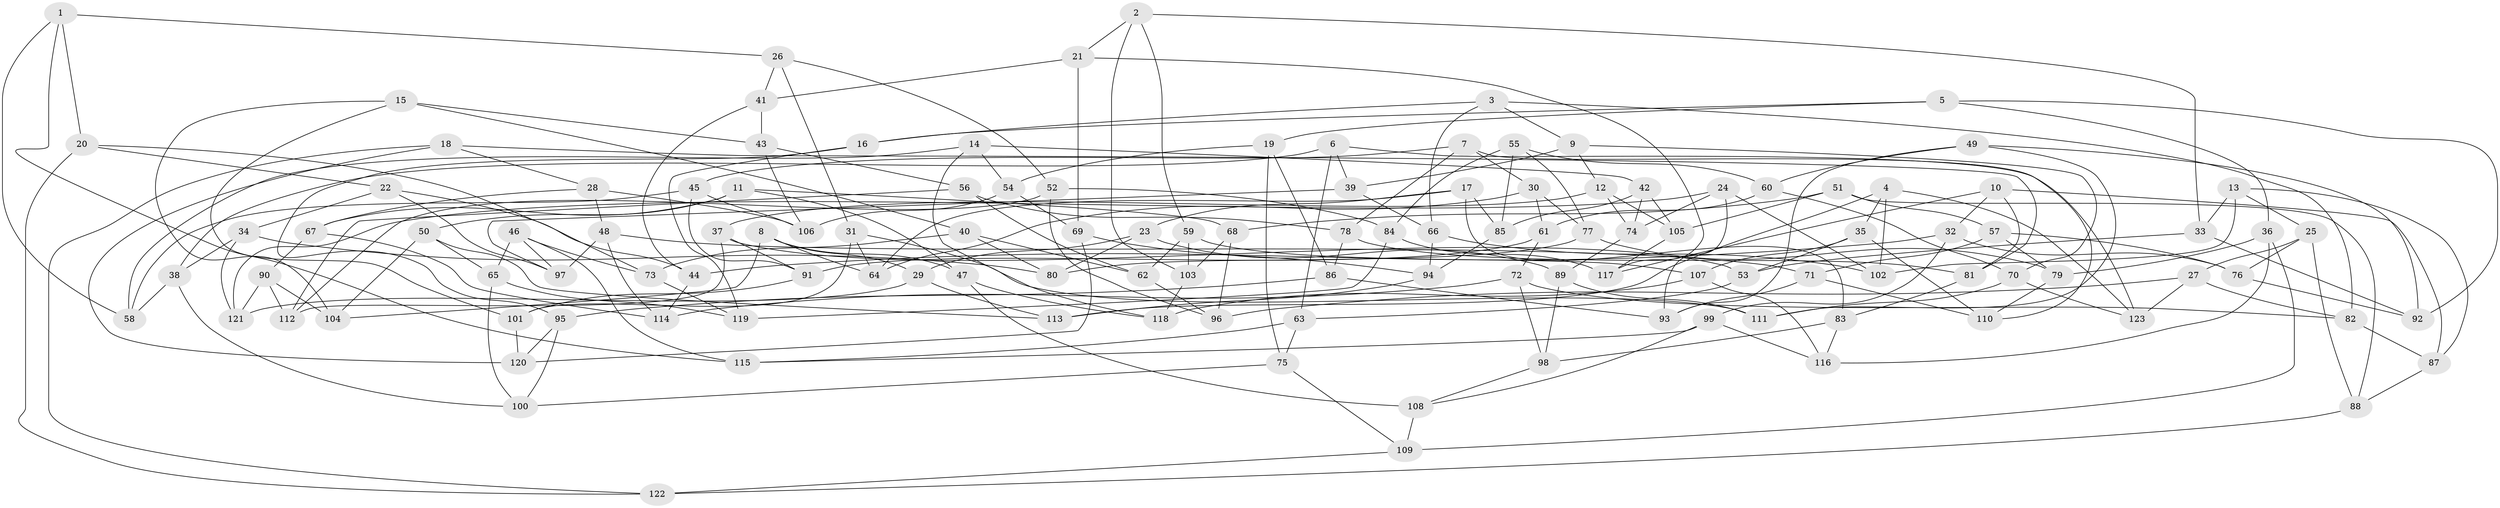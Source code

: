 // Generated by graph-tools (version 1.1) at 2025/50/03/09/25 03:50:46]
// undirected, 123 vertices, 246 edges
graph export_dot {
graph [start="1"]
  node [color=gray90,style=filled];
  1;
  2;
  3;
  4;
  5;
  6;
  7;
  8;
  9;
  10;
  11;
  12;
  13;
  14;
  15;
  16;
  17;
  18;
  19;
  20;
  21;
  22;
  23;
  24;
  25;
  26;
  27;
  28;
  29;
  30;
  31;
  32;
  33;
  34;
  35;
  36;
  37;
  38;
  39;
  40;
  41;
  42;
  43;
  44;
  45;
  46;
  47;
  48;
  49;
  50;
  51;
  52;
  53;
  54;
  55;
  56;
  57;
  58;
  59;
  60;
  61;
  62;
  63;
  64;
  65;
  66;
  67;
  68;
  69;
  70;
  71;
  72;
  73;
  74;
  75;
  76;
  77;
  78;
  79;
  80;
  81;
  82;
  83;
  84;
  85;
  86;
  87;
  88;
  89;
  90;
  91;
  92;
  93;
  94;
  95;
  96;
  97;
  98;
  99;
  100;
  101;
  102;
  103;
  104;
  105;
  106;
  107;
  108;
  109;
  110;
  111;
  112;
  113;
  114;
  115;
  116;
  117;
  118;
  119;
  120;
  121;
  122;
  123;
  1 -- 26;
  1 -- 115;
  1 -- 58;
  1 -- 20;
  2 -- 103;
  2 -- 21;
  2 -- 59;
  2 -- 33;
  3 -- 16;
  3 -- 82;
  3 -- 9;
  3 -- 66;
  4 -- 123;
  4 -- 35;
  4 -- 102;
  4 -- 113;
  5 -- 92;
  5 -- 36;
  5 -- 19;
  5 -- 16;
  6 -- 63;
  6 -- 123;
  6 -- 38;
  6 -- 39;
  7 -- 110;
  7 -- 45;
  7 -- 78;
  7 -- 30;
  8 -- 47;
  8 -- 29;
  8 -- 104;
  8 -- 64;
  9 -- 70;
  9 -- 12;
  9 -- 39;
  10 -- 32;
  10 -- 81;
  10 -- 87;
  10 -- 117;
  11 -- 50;
  11 -- 67;
  11 -- 47;
  11 -- 68;
  12 -- 105;
  12 -- 74;
  12 -- 37;
  13 -- 87;
  13 -- 25;
  13 -- 33;
  13 -- 102;
  14 -- 58;
  14 -- 42;
  14 -- 118;
  14 -- 54;
  15 -- 101;
  15 -- 43;
  15 -- 40;
  15 -- 104;
  16 -- 119;
  16 -- 95;
  17 -- 64;
  17 -- 85;
  17 -- 23;
  17 -- 83;
  18 -- 28;
  18 -- 122;
  18 -- 81;
  18 -- 120;
  19 -- 75;
  19 -- 86;
  19 -- 54;
  20 -- 122;
  20 -- 73;
  20 -- 22;
  21 -- 41;
  21 -- 117;
  21 -- 69;
  22 -- 44;
  22 -- 34;
  22 -- 97;
  23 -- 80;
  23 -- 29;
  23 -- 89;
  24 -- 93;
  24 -- 121;
  24 -- 102;
  24 -- 74;
  25 -- 27;
  25 -- 88;
  25 -- 76;
  26 -- 52;
  26 -- 31;
  26 -- 41;
  27 -- 123;
  27 -- 96;
  27 -- 82;
  28 -- 67;
  28 -- 106;
  28 -- 48;
  29 -- 113;
  29 -- 121;
  30 -- 61;
  30 -- 77;
  30 -- 64;
  31 -- 64;
  31 -- 111;
  31 -- 101;
  32 -- 99;
  32 -- 76;
  32 -- 44;
  33 -- 53;
  33 -- 92;
  34 -- 121;
  34 -- 80;
  34 -- 38;
  35 -- 53;
  35 -- 107;
  35 -- 110;
  36 -- 116;
  36 -- 79;
  36 -- 109;
  37 -- 53;
  37 -- 112;
  37 -- 91;
  38 -- 58;
  38 -- 100;
  39 -- 97;
  39 -- 66;
  40 -- 73;
  40 -- 80;
  40 -- 62;
  41 -- 43;
  41 -- 44;
  42 -- 105;
  42 -- 74;
  42 -- 85;
  43 -- 106;
  43 -- 56;
  44 -- 114;
  45 -- 58;
  45 -- 106;
  45 -- 91;
  46 -- 73;
  46 -- 97;
  46 -- 115;
  46 -- 65;
  47 -- 108;
  47 -- 118;
  48 -- 71;
  48 -- 114;
  48 -- 97;
  49 -- 93;
  49 -- 111;
  49 -- 92;
  49 -- 60;
  50 -- 104;
  50 -- 113;
  50 -- 65;
  51 -- 57;
  51 -- 88;
  51 -- 68;
  51 -- 105;
  52 -- 96;
  52 -- 112;
  52 -- 84;
  53 -- 63;
  54 -- 106;
  54 -- 69;
  55 -- 85;
  55 -- 77;
  55 -- 84;
  55 -- 60;
  56 -- 112;
  56 -- 78;
  56 -- 62;
  57 -- 71;
  57 -- 76;
  57 -- 79;
  59 -- 103;
  59 -- 62;
  59 -- 107;
  60 -- 70;
  60 -- 61;
  61 -- 72;
  61 -- 91;
  62 -- 96;
  63 -- 115;
  63 -- 75;
  65 -- 119;
  65 -- 100;
  66 -- 94;
  66 -- 102;
  67 -- 90;
  67 -- 114;
  68 -- 96;
  68 -- 103;
  69 -- 120;
  69 -- 94;
  70 -- 123;
  70 -- 111;
  71 -- 93;
  71 -- 110;
  72 -- 114;
  72 -- 82;
  72 -- 98;
  73 -- 119;
  74 -- 89;
  75 -- 100;
  75 -- 109;
  76 -- 92;
  77 -- 79;
  77 -- 80;
  78 -- 86;
  78 -- 81;
  79 -- 110;
  81 -- 83;
  82 -- 87;
  83 -- 98;
  83 -- 116;
  84 -- 117;
  84 -- 119;
  85 -- 94;
  86 -- 93;
  86 -- 95;
  87 -- 88;
  88 -- 122;
  89 -- 98;
  89 -- 111;
  90 -- 112;
  90 -- 121;
  90 -- 104;
  91 -- 101;
  94 -- 113;
  95 -- 120;
  95 -- 100;
  98 -- 108;
  99 -- 115;
  99 -- 108;
  99 -- 116;
  101 -- 120;
  103 -- 118;
  105 -- 117;
  107 -- 116;
  107 -- 118;
  108 -- 109;
  109 -- 122;
}
